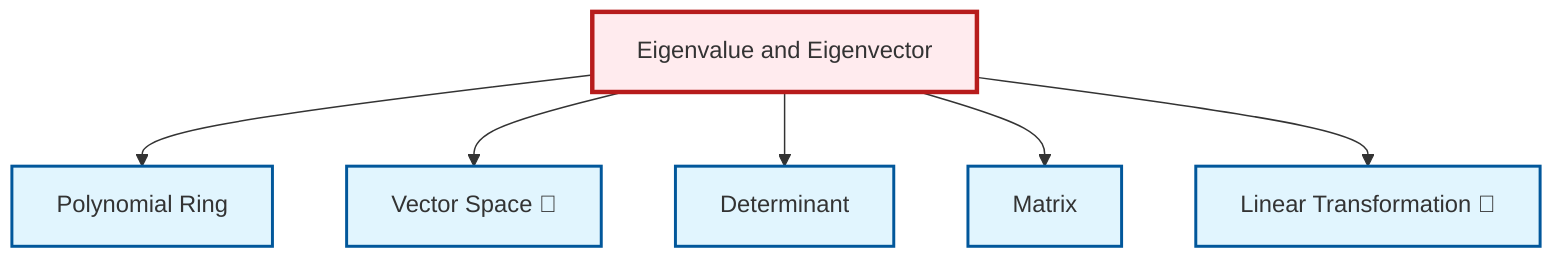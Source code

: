 graph TD
    classDef definition fill:#e1f5fe,stroke:#01579b,stroke-width:2px
    classDef theorem fill:#f3e5f5,stroke:#4a148c,stroke-width:2px
    classDef axiom fill:#fff3e0,stroke:#e65100,stroke-width:2px
    classDef example fill:#e8f5e9,stroke:#1b5e20,stroke-width:2px
    classDef current fill:#ffebee,stroke:#b71c1c,stroke-width:3px
    def-determinant["Determinant"]:::definition
    def-matrix["Matrix"]:::definition
    def-polynomial-ring["Polynomial Ring"]:::definition
    def-vector-space["Vector Space 📝"]:::definition
    def-linear-transformation["Linear Transformation 📝"]:::definition
    def-eigenvalue-eigenvector["Eigenvalue and Eigenvector"]:::definition
    def-eigenvalue-eigenvector --> def-polynomial-ring
    def-eigenvalue-eigenvector --> def-vector-space
    def-eigenvalue-eigenvector --> def-determinant
    def-eigenvalue-eigenvector --> def-matrix
    def-eigenvalue-eigenvector --> def-linear-transformation
    class def-eigenvalue-eigenvector current